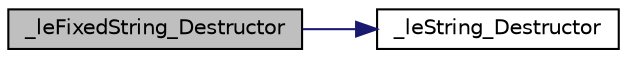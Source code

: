 digraph "_leFixedString_Destructor"
{
 // LATEX_PDF_SIZE
  edge [fontname="Helvetica",fontsize="10",labelfontname="Helvetica",labelfontsize="10"];
  node [fontname="Helvetica",fontsize="10",shape=record];
  rankdir="LR";
  Node1 [label="_leFixedString_Destructor",height=0.2,width=0.4,color="black", fillcolor="grey75", style="filled", fontcolor="black",tooltip=" "];
  Node1 -> Node2 [color="midnightblue",fontsize="10",style="solid",fontname="Helvetica"];
  Node2 [label="_leString_Destructor",height=0.2,width=0.4,color="black", fillcolor="white", style="filled",URL="$legato__fixedstring_8c.html#a4b3c5c71217a202de0d5af2421611d0d",tooltip=" "];
}
